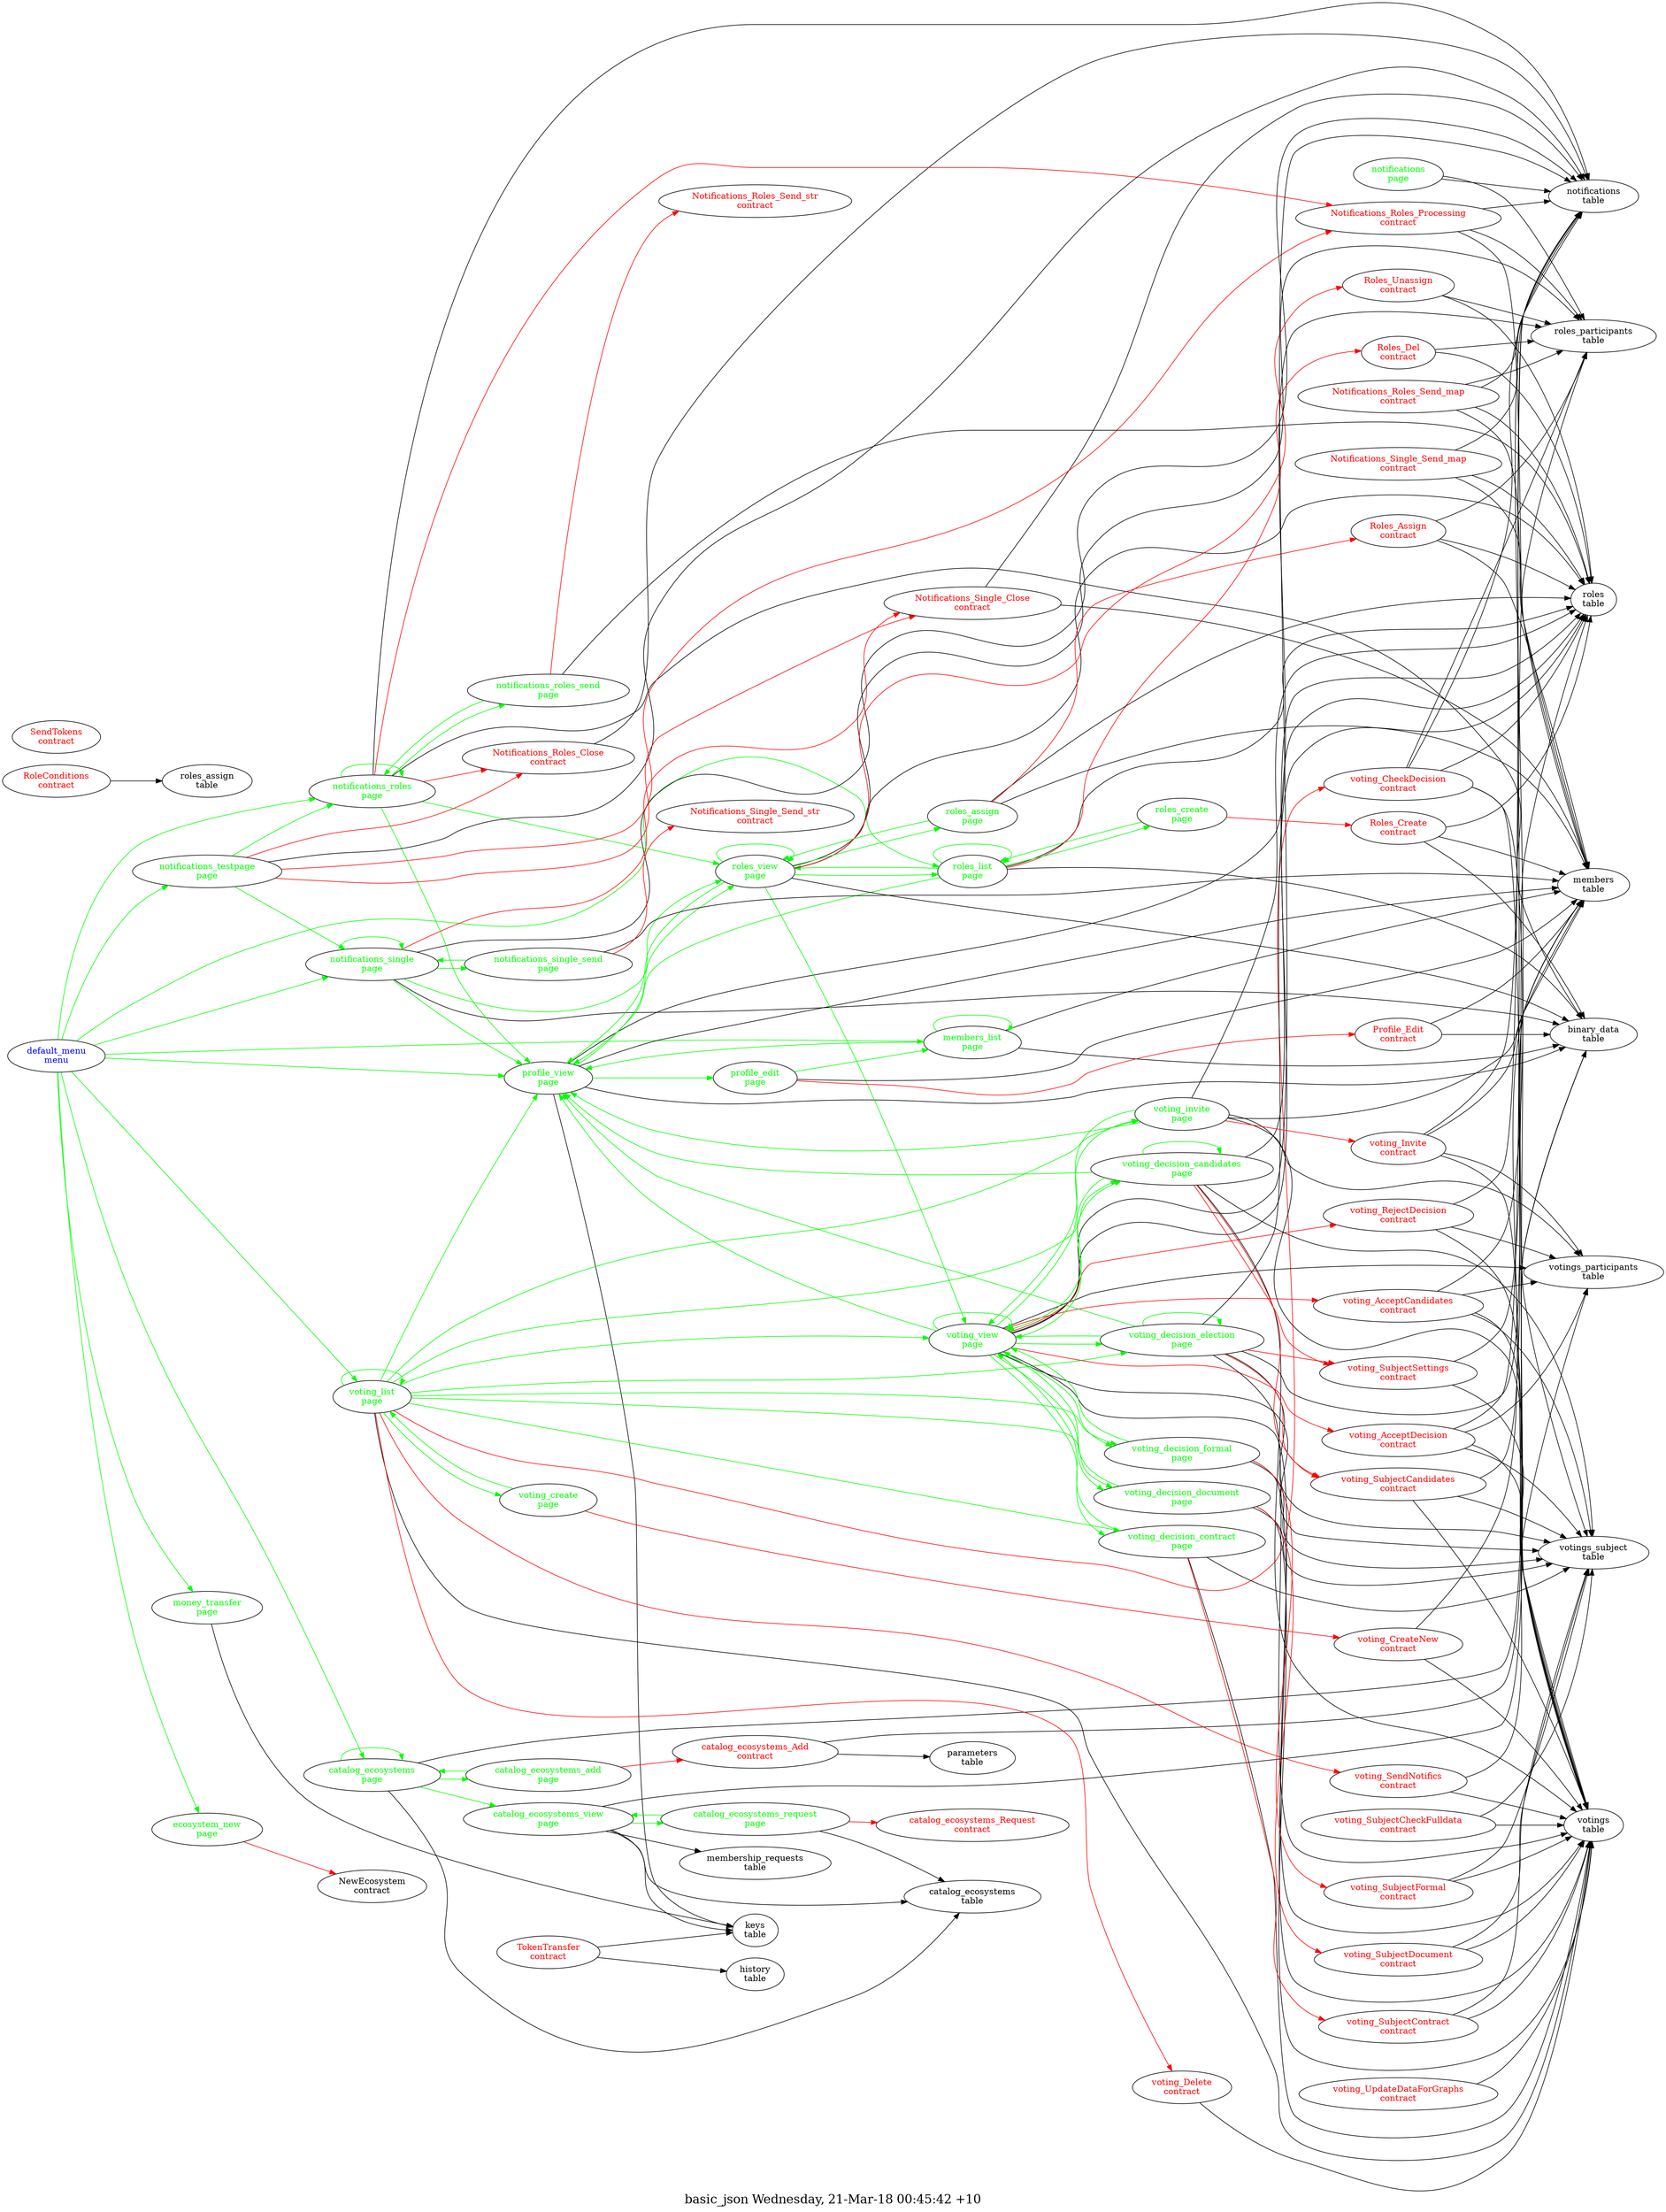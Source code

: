digraph G {
fontsize="20.0";
label="basic_json Wednesday, 21-Mar-18 00:45:42 +10";
rankdir=LR;
"Notifications_Roles_Close\ncontract" -> "notifications\ntable"
"Notifications_Roles_Close\ncontract" [fontcolor=red, group=contracts];
"Notifications_Roles_Processing\ncontract" -> "notifications\ntable"
"Notifications_Roles_Processing\ncontract" -> "roles_participants\ntable"
"Notifications_Roles_Processing\ncontract" -> "members\ntable"
"Notifications_Roles_Processing\ncontract" [fontcolor=red, group=contracts];
"Notifications_Roles_Send_map\ncontract" -> "roles\ntable"
"Notifications_Roles_Send_map\ncontract" -> "roles_participants\ntable"
"Notifications_Roles_Send_map\ncontract" -> "members\ntable"
"Notifications_Roles_Send_map\ncontract" -> "notifications\ntable"
"Notifications_Roles_Send_map\ncontract" [fontcolor=red, group=contracts];
"Notifications_Roles_Send_str\ncontract" [fontcolor=red, group=contracts];
"Notifications_Single_Close\ncontract" -> "members\ntable"
"Notifications_Single_Close\ncontract" -> "notifications\ntable"
"Notifications_Single_Close\ncontract" [fontcolor=red, group=contracts];
"Notifications_Single_Send_map\ncontract" -> "members\ntable"
"Notifications_Single_Send_map\ncontract" -> "roles\ntable"
"Notifications_Single_Send_map\ncontract" -> "notifications\ntable"
"Notifications_Single_Send_map\ncontract" [fontcolor=red, group=contracts];
"Notifications_Single_Send_str\ncontract" [fontcolor=red, group=contracts];
"Profile_Edit\ncontract" -> "members\ntable"
"Profile_Edit\ncontract" -> "binary_data\ntable"
"Profile_Edit\ncontract" [fontcolor=red, group=contracts];
"RoleConditions\ncontract" -> "roles_assign\ntable"
"RoleConditions\ncontract" [fontcolor=red, group=contracts];
"Roles_Assign\ncontract" -> "roles\ntable"
"Roles_Assign\ncontract" -> "members\ntable"
"Roles_Assign\ncontract" -> "roles_participants\ntable"
"Roles_Assign\ncontract" [fontcolor=red, group=contracts];
"Roles_Create\ncontract" -> "members\ntable"
"Roles_Create\ncontract" -> "binary_data\ntable"
"Roles_Create\ncontract" -> "roles\ntable"
"Roles_Create\ncontract" [fontcolor=red, group=contracts];
"Roles_Del\ncontract" -> "roles\ntable"
"Roles_Del\ncontract" -> "roles_participants\ntable"
"Roles_Del\ncontract" [fontcolor=red, group=contracts];
"Roles_Unassign\ncontract" -> "roles_participants\ntable"
"Roles_Unassign\ncontract" -> "roles\ntable"
"Roles_Unassign\ncontract" [fontcolor=red, group=contracts];
"SendTokens\ncontract" [fontcolor=red, group=contracts];
"TokenTransfer\ncontract" -> "keys\ntable"
"TokenTransfer\ncontract" -> "history\ntable"
"TokenTransfer\ncontract" [fontcolor=red, group=contracts];
"catalog_ecosystems_Add\ncontract" -> "parameters\ntable"
"catalog_ecosystems_Add\ncontract" -> "binary_data\ntable"
"catalog_ecosystems_Add\ncontract" [fontcolor=red, group=contracts];
"catalog_ecosystems_Request\ncontract" [fontcolor=red, group=contracts];
"voting_AcceptCandidates\ncontract" -> "votings\ntable"
"voting_AcceptCandidates\ncontract" -> "votings_subject\ntable"
"voting_AcceptCandidates\ncontract" -> "votings_participants\ntable"
"voting_AcceptCandidates\ncontract" -> "notifications\ntable"
"voting_AcceptCandidates\ncontract" [fontcolor=red, group=contracts];
"voting_AcceptDecision\ncontract" -> "votings\ntable"
"voting_AcceptDecision\ncontract" -> "votings_subject\ntable"
"voting_AcceptDecision\ncontract" -> "votings_participants\ntable"
"voting_AcceptDecision\ncontract" -> "notifications\ntable"
"voting_AcceptDecision\ncontract" [fontcolor=red, group=contracts];
"voting_CheckDecision\ncontract" -> "votings\ntable"
"voting_CheckDecision\ncontract" -> "votings_subject\ntable"
"voting_CheckDecision\ncontract" -> "notifications\ntable"
"voting_CheckDecision\ncontract" -> "roles\ntable"
"voting_CheckDecision\ncontract" -> "roles_participants\ntable"
"voting_CheckDecision\ncontract" [fontcolor=red, group=contracts];
"voting_CreateNew\ncontract" -> "members\ntable"
"voting_CreateNew\ncontract" -> "votings\ntable"
"voting_CreateNew\ncontract" [fontcolor=red, group=contracts];
"voting_Delete\ncontract" -> "votings\ntable"
"voting_Delete\ncontract" [fontcolor=red, group=contracts];
"voting_Invite\ncontract" -> "votings\ntable"
"voting_Invite\ncontract" -> "votings_participants\ntable"
"voting_Invite\ncontract" -> "members\ntable"
"voting_Invite\ncontract" -> "roles_participants\ntable"
"voting_Invite\ncontract" [fontcolor=red, group=contracts];
"voting_RejectDecision\ncontract" -> "votings\ntable"
"voting_RejectDecision\ncontract" -> "votings_participants\ntable"
"voting_RejectDecision\ncontract" -> "notifications\ntable"
"voting_RejectDecision\ncontract" [fontcolor=red, group=contracts];
"voting_SendNotifics\ncontract" -> "votings\ntable"
"voting_SendNotifics\ncontract" -> "votings_participants\ntable"
"voting_SendNotifics\ncontract" [fontcolor=red, group=contracts];
"voting_SubjectCandidates\ncontract" -> "votings\ntable"
"voting_SubjectCandidates\ncontract" -> "votings_subject\ntable"
"voting_SubjectCandidates\ncontract" -> "members\ntable"
"voting_SubjectCandidates\ncontract" [fontcolor=red, group=contracts];
"voting_SubjectCheckFulldata\ncontract" -> "votings\ntable"
"voting_SubjectCheckFulldata\ncontract" -> "votings_subject\ntable"
"voting_SubjectCheckFulldata\ncontract" [fontcolor=red, group=contracts];
"voting_SubjectContract\ncontract" -> "votings\ntable"
"voting_SubjectContract\ncontract" -> "votings_subject\ntable"
"voting_SubjectContract\ncontract" [fontcolor=red, group=contracts];
"voting_SubjectDocument\ncontract" -> "votings\ntable"
"voting_SubjectDocument\ncontract" -> "votings_subject\ntable"
"voting_SubjectDocument\ncontract" [fontcolor=red, group=contracts];
"voting_SubjectFormal\ncontract" -> "votings\ntable"
"voting_SubjectFormal\ncontract" -> "votings_subject\ntable"
"voting_SubjectFormal\ncontract" [fontcolor=red, group=contracts];
"voting_SubjectSettings\ncontract" -> "votings\ntable"
"voting_SubjectSettings\ncontract" -> "roles\ntable"
"voting_SubjectSettings\ncontract" [fontcolor=red, group=contracts];
"voting_UpdateDataForGraphs\ncontract" -> "votings\ntable"
"voting_UpdateDataForGraphs\ncontract" [fontcolor=red, group=contracts];
"default_menu\nmenu" -> "profile_view\npage"  [ color=green ]
"default_menu\nmenu" -> "members_list\npage"  [ color=green ]
"default_menu\nmenu" -> "notifications_single\npage"  [ color=green ]
"default_menu\nmenu" -> "notifications_roles\npage"  [ color=green ]
"default_menu\nmenu" -> "notifications_testpage\npage"  [ color=green ]
"default_menu\nmenu" -> "roles_list\npage"  [ color=green ]
"default_menu\nmenu" -> "catalog_ecosystems\npage"  [ color=green ]
"default_menu\nmenu" -> "money_transfer\npage"  [ color=green ]
"default_menu\nmenu" -> "ecosystem_new\npage"  [ color=green ]
"default_menu\nmenu" -> "voting_list\npage"  [ color=green ]
"default_menu\nmenu" [fontcolor=blue, group=menus];
"catalog_ecosystems\npage" -> "catalog_ecosystems\ntable"
"catalog_ecosystems\npage" -> "binary_data\ntable"
"catalog_ecosystems\npage" -> "catalog_ecosystems\npage"  [ color=green ]
"catalog_ecosystems\npage" -> "catalog_ecosystems_view\npage"  [ color=green ]
"catalog_ecosystems\npage" -> "catalog_ecosystems_add\npage"  [ color=green ]
"catalog_ecosystems\npage" [fontcolor=green, group=pages];
"catalog_ecosystems_add\npage" -> "catalog_ecosystems_Add\ncontract"  [ color=red ]
"catalog_ecosystems_add\npage" -> "catalog_ecosystems\npage"  [ color=green ]
"catalog_ecosystems_add\npage" [fontcolor=green, group=pages];
"catalog_ecosystems_request\npage" -> "catalog_ecosystems_Request\ncontract"  [ color=red ]
"catalog_ecosystems_request\npage" -> "catalog_ecosystems\ntable"
"catalog_ecosystems_request\npage" -> "catalog_ecosystems_view\npage"  [ color=green ]
"catalog_ecosystems_request\npage" [fontcolor=green, group=pages];
"catalog_ecosystems_view\npage" -> "catalog_ecosystems\ntable"
"catalog_ecosystems_view\npage" -> "binary_data\ntable"
"catalog_ecosystems_view\npage" -> "keys\ntable"
"catalog_ecosystems_view\npage" -> "membership_requests\ntable"
"catalog_ecosystems_view\npage" -> "catalog_ecosystems_request\npage"  [ color=green ]
"catalog_ecosystems_view\npage" [fontcolor=green, group=pages];
"ecosystem_new\npage" -> "NewEcosystem\ncontract"  [ color=red ]
"ecosystem_new\npage" [fontcolor=green, group=pages];
"members_list\npage" -> "members\ntable"
"members_list\npage" -> "binary_data\ntable"
"members_list\npage" -> "profile_view\npage"  [ color=green ]
"members_list\npage" -> "members_list\npage"  [ color=green ]
"members_list\npage" [fontcolor=green, group=pages];
"money_transfer\npage" -> "keys\ntable"
"money_transfer\npage" [fontcolor=green, group=pages];
"notifications\npage" -> "notifications\ntable"
"notifications\npage" -> "roles_participants\ntable"
"notifications\npage" [fontcolor=green, group=pages];
"notifications_roles\npage" -> "Notifications_Roles_Processing\ncontract"  [ color=red ]
"notifications_roles\npage" -> "Notifications_Roles_Close\ncontract"  [ color=red ]
"notifications_roles\npage" -> "notifications\ntable"
"notifications_roles\npage" -> "binary_data\ntable"
"notifications_roles\npage" -> "roles_view\npage"  [ color=green ]
"notifications_roles\npage" -> "profile_view\npage"  [ color=green ]
"notifications_roles\npage" -> "notifications_roles\npage"  [ color=green ]
"notifications_roles\npage" -> "notifications_roles_send\npage"  [ color=green ]
"notifications_roles\npage" [fontcolor=green, group=pages];
"notifications_roles_send\npage" -> "Notifications_Roles_Send_str\ncontract"  [ color=red ]
"notifications_roles_send\npage" -> "roles\ntable"
"notifications_roles_send\npage" -> "notifications_roles\npage"  [ color=green ]
"notifications_roles_send\npage" [fontcolor=green, group=pages];
"notifications_single\npage" -> "Notifications_Single_Close\ncontract"  [ color=red ]
"notifications_single\npage" -> "notifications\ntable"
"notifications_single\npage" -> "binary_data\ntable"
"notifications_single\npage" -> "profile_view\npage"  [ color=green ]
"notifications_single\npage" -> "roles_view\npage"  [ color=green ]
"notifications_single\npage" -> "notifications_single\npage"  [ color=green ]
"notifications_single\npage" -> "notifications_single_send\npage"  [ color=green ]
"notifications_single\npage" [fontcolor=green, group=pages];
"notifications_single_send\npage" -> "Notifications_Single_Send_str\ncontract"  [ color=red ]
"notifications_single_send\npage" -> "members\ntable"
"notifications_single_send\npage" -> "notifications_single\npage"  [ color=green ]
"notifications_single_send\npage" [fontcolor=green, group=pages];
"notifications_testpage\npage" -> "Notifications_Single_Close\ncontract"  [ color=red ]
"notifications_testpage\npage" -> "Notifications_Roles_Processing\ncontract"  [ color=red ]
"notifications_testpage\npage" -> "Notifications_Roles_Close\ncontract"  [ color=red ]
"notifications_testpage\npage" -> "notifications\ntable"
"notifications_testpage\npage" -> "notifications_single\npage"  [ color=green ]
"notifications_testpage\npage" -> "notifications_roles\npage"  [ color=green ]
"notifications_testpage\npage" [fontcolor=green, group=pages];
"profile_edit\npage" -> "Profile_Edit\ncontract"  [ color=red ]
"profile_edit\npage" -> "members\ntable"
"profile_edit\npage" -> "members_list\npage"  [ color=green ]
"profile_edit\npage" [fontcolor=green, group=pages];
"profile_view\npage" -> "members\ntable"
"profile_view\npage" -> "keys\ntable"
"profile_view\npage" -> "binary_data\ntable"
"profile_view\npage" -> "roles_participants\ntable"
"profile_view\npage" -> "profile_edit\npage"  [ color=green ]
"profile_view\npage" -> "roles_view\npage"  [ color=green ]
"profile_view\npage" [fontcolor=green, group=pages];
"roles_assign\npage" -> "Roles_Assign\ncontract"  [ color=red ]
"roles_assign\npage" -> "roles\ntable"
"roles_assign\npage" -> "members\ntable"
"roles_assign\npage" -> "roles_view\npage"  [ color=green ]
"roles_assign\npage" [fontcolor=green, group=pages];
"roles_create\npage" -> "Roles_Create\ncontract"  [ color=red ]
"roles_create\npage" -> "roles_list\npage"  [ color=green ]
"roles_create\npage" [fontcolor=green, group=pages];
"roles_list\npage" -> "Roles_Del\ncontract"  [ color=red ]
"roles_list\npage" -> "roles\ntable"
"roles_list\npage" -> "binary_data\ntable"
"roles_list\npage" -> "profile_view\npage"  [ color=green ]
"roles_list\npage" -> "roles_view\npage"  [ color=green ]
"roles_list\npage" -> "roles_list\npage"  [ color=green ]
"roles_list\npage" -> "roles_create\npage"  [ color=green ]
"roles_list\npage" [fontcolor=green, group=pages];
"roles_view\npage" -> "Roles_Unassign\ncontract"  [ color=red ]
"roles_view\npage" -> "roles\ntable"
"roles_view\npage" -> "roles_participants\ntable"
"roles_view\npage" -> "binary_data\ntable"
"roles_view\npage" -> "profile_view\npage"  [ color=green ]
"roles_view\npage" -> "voting_view\npage"  [ color=green ]
"roles_view\npage" -> "roles_view\npage"  [ color=green ]
"roles_view\npage" -> "roles_list\npage"  [ color=green ]
"roles_view\npage" -> "roles_assign\npage"  [ color=green ]
"roles_view\npage" [fontcolor=green, group=pages];
"voting_create\npage" -> "voting_CreateNew\ncontract"  [ color=red ]
"voting_create\npage" -> "voting_list\npage"  [ color=green ]
"voting_create\npage" [fontcolor=green, group=pages];
"voting_decision_candidates\npage" -> "voting_SubjectCandidates\ncontract"  [ color=red ]
"voting_decision_candidates\npage" -> "voting_SubjectSettings\ncontract"  [ color=red ]
"voting_decision_candidates\npage" -> "votings\ntable"
"voting_decision_candidates\npage" -> "votings_subject\ntable"
"voting_decision_candidates\npage" -> "roles\ntable"
"voting_decision_candidates\npage" -> "voting_decision_candidates\npage"  [ color=green ]
"voting_decision_candidates\npage" -> "profile_view\npage"  [ color=green ]
"voting_decision_candidates\npage" -> "voting_view\npage"  [ color=green ]
"voting_decision_candidates\npage" [fontcolor=green, group=pages];
"voting_decision_contract\npage" -> "voting_SubjectContract\ncontract"  [ color=red ]
"voting_decision_contract\npage" -> "votings\ntable"
"voting_decision_contract\npage" -> "votings_subject\ntable"
"voting_decision_contract\npage" -> "voting_view\npage"  [ color=green ]
"voting_decision_contract\npage" [fontcolor=green, group=pages];
"voting_decision_document\npage" -> "voting_SubjectDocument\ncontract"  [ color=red ]
"voting_decision_document\npage" -> "votings\ntable"
"voting_decision_document\npage" -> "votings_subject\ntable"
"voting_decision_document\npage" -> "voting_view\npage"  [ color=green ]
"voting_decision_document\npage" [fontcolor=green, group=pages];
"voting_decision_election\npage" -> "voting_SubjectCandidates\ncontract"  [ color=red ]
"voting_decision_election\npage" -> "voting_SubjectSettings\ncontract"  [ color=red ]
"voting_decision_election\npage" -> "votings\ntable"
"voting_decision_election\npage" -> "members\ntable"
"voting_decision_election\npage" -> "votings_subject\ntable"
"voting_decision_election\npage" -> "roles\ntable"
"voting_decision_election\npage" -> "voting_decision_election\npage"  [ color=green ]
"voting_decision_election\npage" -> "profile_view\npage"  [ color=green ]
"voting_decision_election\npage" -> "voting_view\npage"  [ color=green ]
"voting_decision_election\npage" [fontcolor=green, group=pages];
"voting_decision_formal\npage" -> "voting_SubjectFormal\ncontract"  [ color=red ]
"voting_decision_formal\npage" -> "votings\ntable"
"voting_decision_formal\npage" -> "votings_subject\ntable"
"voting_decision_formal\npage" -> "voting_view\npage"  [ color=green ]
"voting_decision_formal\npage" [fontcolor=green, group=pages];
"voting_invite\npage" -> "voting_Invite\ncontract"  [ color=red ]
"voting_invite\npage" -> "votings\ntable"
"voting_invite\npage" -> "members\ntable"
"voting_invite\npage" -> "roles\ntable"
"voting_invite\npage" -> "votings_participants\ntable"
"voting_invite\npage" -> "profile_view\npage"  [ color=green ]
"voting_invite\npage" -> "voting_view\npage"  [ color=green ]
"voting_invite\npage" [fontcolor=green, group=pages];
"voting_list\npage" -> "voting_SendNotifics\ncontract"  [ color=red ]
"voting_list\npage" -> "voting_CheckDecision\ncontract"  [ color=red ]
"voting_list\npage" -> "voting_Delete\ncontract"  [ color=red ]
"voting_list\npage" -> "votings\ntable"
"voting_list\npage" -> "voting_view\npage"  [ color=green ]
"voting_list\npage" -> "voting_decision_candidates\npage"  [ color=green ]
"voting_list\npage" -> "voting_decision_election\npage"  [ color=green ]
"voting_list\npage" -> "voting_decision_document\npage"  [ color=green ]
"voting_list\npage" -> "voting_decision_formal\npage"  [ color=green ]
"voting_list\npage" -> "voting_decision_contract\npage"  [ color=green ]
"voting_list\npage" -> "voting_invite\npage"  [ color=green ]
"voting_list\npage" -> "voting_list\npage"  [ color=green ]
"voting_list\npage" -> "profile_view\npage"  [ color=green ]
"voting_list\npage" -> "voting_create\npage"  [ color=green ]
"voting_list\npage" [fontcolor=green, group=pages];
"voting_view\npage" -> "voting_AcceptCandidates\ncontract"  [ color=red ]
"voting_view\npage" -> "voting_RejectDecision\ncontract"  [ color=red ]
"voting_view\npage" -> "voting_AcceptDecision\ncontract"  [ color=red ]
"voting_view\npage" -> "notifications\ntable"
"voting_view\npage" -> "votings\ntable"
"voting_view\npage" -> "votings_participants\ntable"
"voting_view\npage" -> "roles\ntable"
"voting_view\npage" -> "votings_subject\ntable"
"voting_view\npage" -> "profile_view\npage"  [ color=green ]
"voting_view\npage" -> "voting_view\npage"  [ color=green ]
"voting_view\npage" -> "voting_decision_candidates\npage"  [ color=green ]
"voting_view\npage" -> "voting_decision_election\npage"  [ color=green ]
"voting_view\npage" -> "voting_decision_document\npage"  [ color=green ]
"voting_view\npage" -> "voting_decision_formal\npage"  [ color=green ]
"voting_view\npage" -> "voting_decision_contract\npage"  [ color=green ]
"voting_view\npage" -> "voting_invite\npage"  [ color=green ]
"voting_view\npage" [fontcolor=green, group=pages];
}
